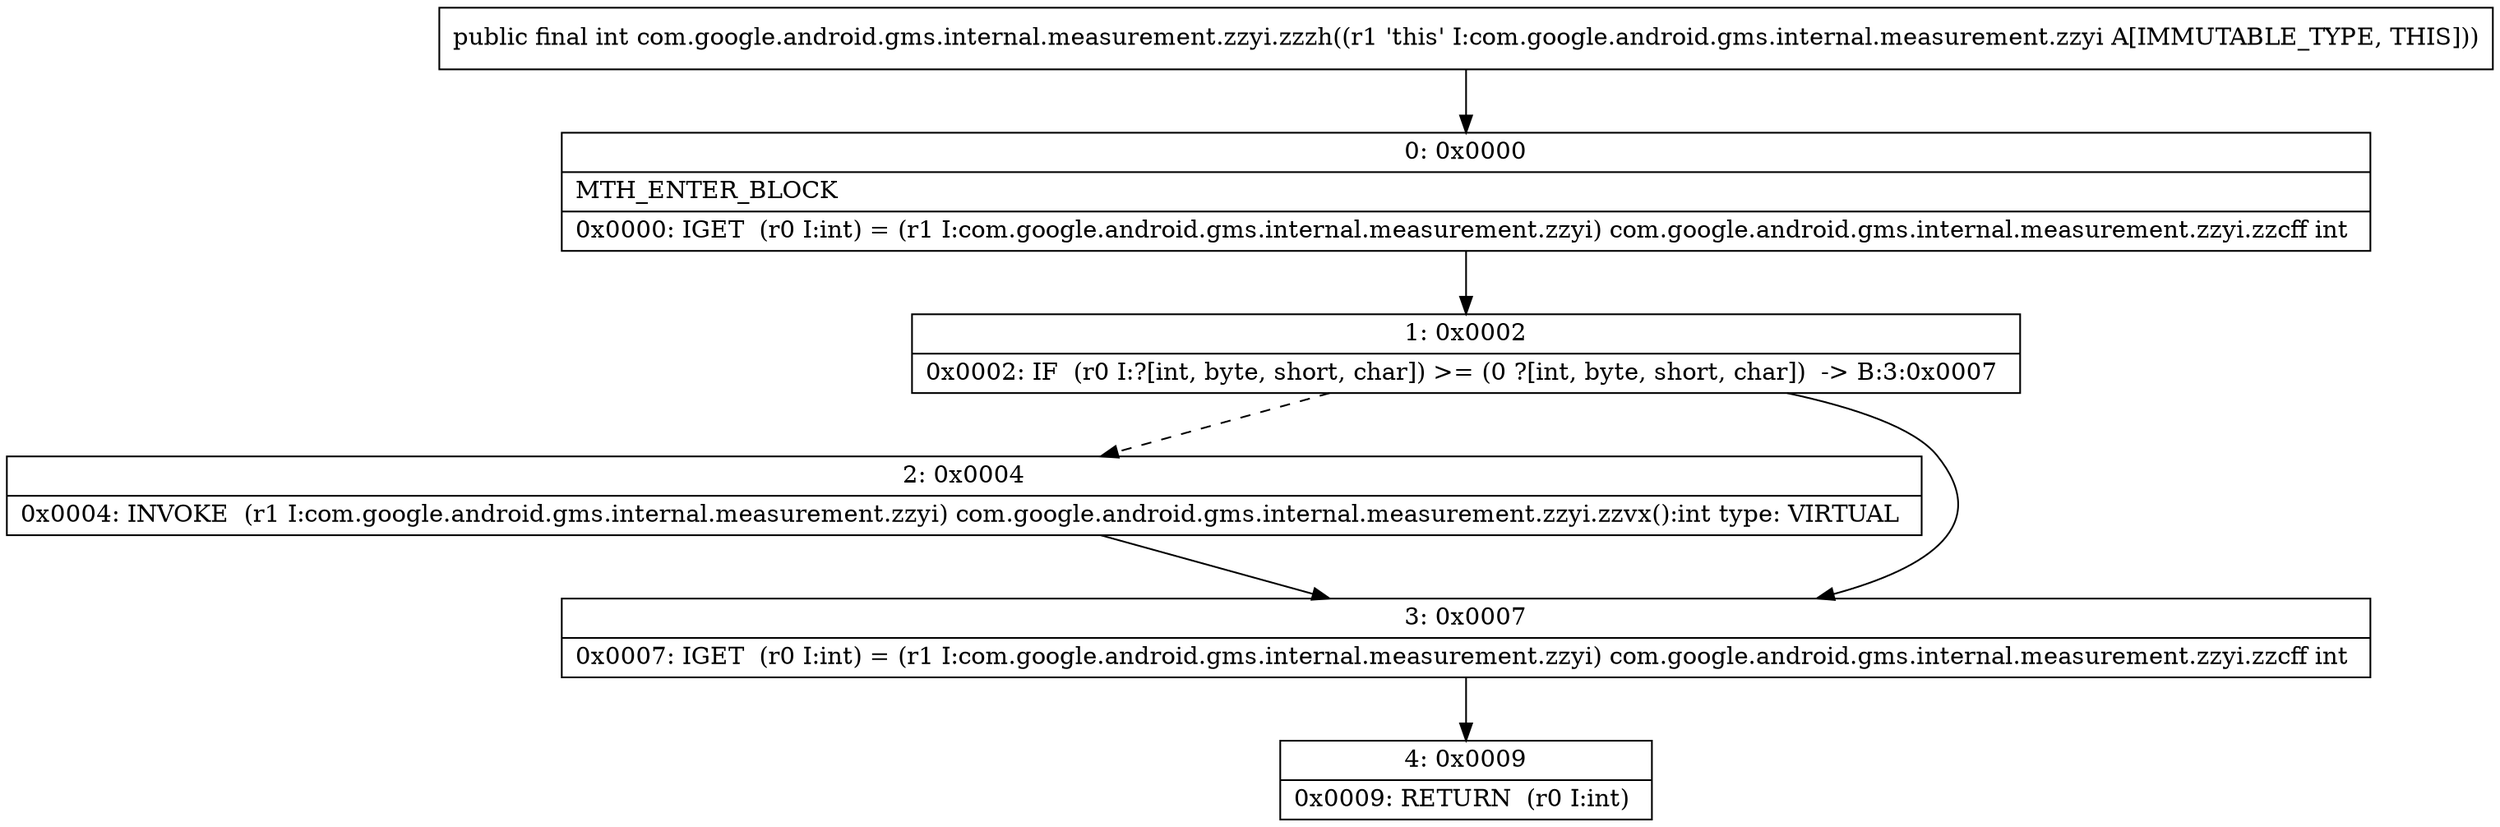 digraph "CFG forcom.google.android.gms.internal.measurement.zzyi.zzzh()I" {
Node_0 [shape=record,label="{0\:\ 0x0000|MTH_ENTER_BLOCK\l|0x0000: IGET  (r0 I:int) = (r1 I:com.google.android.gms.internal.measurement.zzyi) com.google.android.gms.internal.measurement.zzyi.zzcff int \l}"];
Node_1 [shape=record,label="{1\:\ 0x0002|0x0002: IF  (r0 I:?[int, byte, short, char]) \>= (0 ?[int, byte, short, char])  \-\> B:3:0x0007 \l}"];
Node_2 [shape=record,label="{2\:\ 0x0004|0x0004: INVOKE  (r1 I:com.google.android.gms.internal.measurement.zzyi) com.google.android.gms.internal.measurement.zzyi.zzvx():int type: VIRTUAL \l}"];
Node_3 [shape=record,label="{3\:\ 0x0007|0x0007: IGET  (r0 I:int) = (r1 I:com.google.android.gms.internal.measurement.zzyi) com.google.android.gms.internal.measurement.zzyi.zzcff int \l}"];
Node_4 [shape=record,label="{4\:\ 0x0009|0x0009: RETURN  (r0 I:int) \l}"];
MethodNode[shape=record,label="{public final int com.google.android.gms.internal.measurement.zzyi.zzzh((r1 'this' I:com.google.android.gms.internal.measurement.zzyi A[IMMUTABLE_TYPE, THIS])) }"];
MethodNode -> Node_0;
Node_0 -> Node_1;
Node_1 -> Node_2[style=dashed];
Node_1 -> Node_3;
Node_2 -> Node_3;
Node_3 -> Node_4;
}

